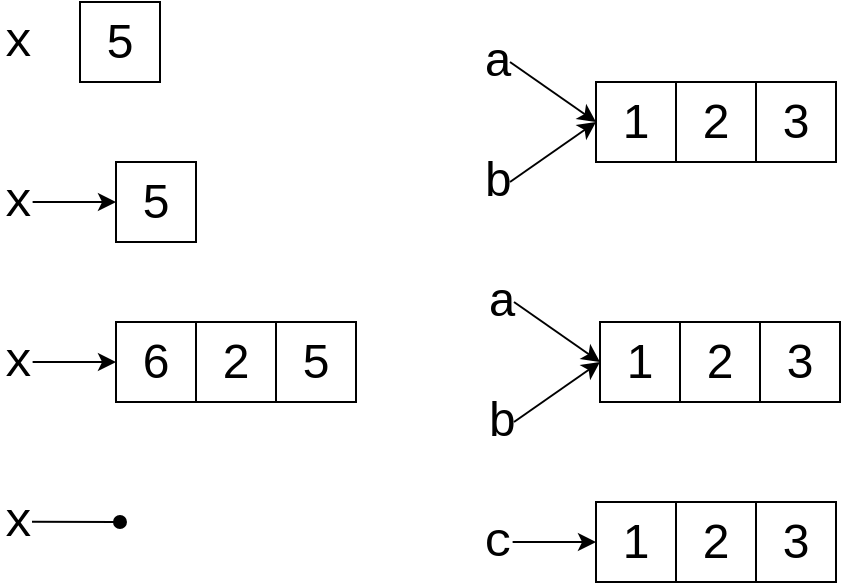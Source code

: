 <mxfile version="24.7.8">
  <diagram name="Page-1" id="ZNFxOjxP5cYbFs4iC51F">
    <mxGraphModel dx="985" dy="917" grid="1" gridSize="10" guides="1" tooltips="1" connect="1" arrows="1" fold="1" page="1" pageScale="1" pageWidth="850" pageHeight="1100" math="0" shadow="0">
      <root>
        <mxCell id="0" />
        <mxCell id="1" parent="0" />
        <mxCell id="dOWbaqf8AtoHvRZ55A_9-10" value="" style="endArrow=oval;html=1;rounded=0;strokeColor=default;entryX=0.857;entryY=0.5;entryDx=0;entryDy=0;endFill=1;entryPerimeter=0;" parent="1" target="G9SRQUJ1ZkAxIyxl74F2-48" edge="1">
          <mxGeometry width="50" height="50" relative="1" as="geometry">
            <mxPoint x="56" y="299.83" as="sourcePoint" />
            <mxPoint x="116" y="299.83" as="targetPoint" />
            <Array as="points" />
          </mxGeometry>
        </mxCell>
        <mxCell id="G9SRQUJ1ZkAxIyxl74F2-2" value="5" style="whiteSpace=wrap;html=1;aspect=fixed;fontSize=24;" parent="1" vertex="1">
          <mxGeometry x="80" y="40" width="40" height="40" as="geometry" />
        </mxCell>
        <mxCell id="G9SRQUJ1ZkAxIyxl74F2-3" value="&lt;font face=&quot;Courier New&quot;&gt;x&lt;/font&gt;" style="whiteSpace=wrap;html=1;fontSize=24;align=left;fillColor=none;strokeColor=none;" parent="1" vertex="1">
          <mxGeometry x="40" y="40" width="70" height="40" as="geometry" />
        </mxCell>
        <mxCell id="G9SRQUJ1ZkAxIyxl74F2-12" value="5" style="whiteSpace=wrap;html=1;aspect=fixed;fontSize=24;" parent="1" vertex="1">
          <mxGeometry x="98" y="120" width="40" height="40" as="geometry" />
        </mxCell>
        <mxCell id="G9SRQUJ1ZkAxIyxl74F2-13" value="&lt;font face=&quot;Courier New&quot;&gt;x&lt;/font&gt;" style="whiteSpace=wrap;html=1;fontSize=24;align=left;fillColor=none;strokeColor=none;" parent="1" vertex="1">
          <mxGeometry x="40" y="120" width="70" height="40" as="geometry" />
        </mxCell>
        <mxCell id="G9SRQUJ1ZkAxIyxl74F2-14" value="" style="endArrow=classic;html=1;rounded=0;exitX=0.833;exitY=0.5;exitDx=0;exitDy=0;exitPerimeter=0;strokeColor=default;entryX=0;entryY=0.5;entryDx=0;entryDy=0;" parent="1" target="G9SRQUJ1ZkAxIyxl74F2-12" edge="1">
          <mxGeometry width="50" height="50" relative="1" as="geometry">
            <mxPoint x="56.31" y="140" as="sourcePoint" />
            <mxPoint x="78" y="140" as="targetPoint" />
            <Array as="points" />
          </mxGeometry>
        </mxCell>
        <mxCell id="G9SRQUJ1ZkAxIyxl74F2-15" value="6" style="whiteSpace=wrap;html=1;aspect=fixed;fontSize=24;" parent="1" vertex="1">
          <mxGeometry x="98" y="200" width="40" height="40" as="geometry" />
        </mxCell>
        <mxCell id="G9SRQUJ1ZkAxIyxl74F2-16" value="&lt;font face=&quot;Courier New&quot;&gt;x&lt;/font&gt;" style="whiteSpace=wrap;html=1;fontSize=24;align=left;fillColor=none;strokeColor=none;" parent="1" vertex="1">
          <mxGeometry x="40" y="200" width="70" height="40" as="geometry" />
        </mxCell>
        <mxCell id="G9SRQUJ1ZkAxIyxl74F2-17" value="" style="endArrow=classic;html=1;rounded=0;exitX=0.833;exitY=0.5;exitDx=0;exitDy=0;exitPerimeter=0;strokeColor=default;entryX=0;entryY=0.5;entryDx=0;entryDy=0;" parent="1" target="G9SRQUJ1ZkAxIyxl74F2-15" edge="1">
          <mxGeometry width="50" height="50" relative="1" as="geometry">
            <mxPoint x="56.31" y="220" as="sourcePoint" />
            <mxPoint x="78" y="220" as="targetPoint" />
            <Array as="points" />
          </mxGeometry>
        </mxCell>
        <mxCell id="G9SRQUJ1ZkAxIyxl74F2-18" value="2" style="whiteSpace=wrap;html=1;aspect=fixed;fontSize=24;" parent="1" vertex="1">
          <mxGeometry x="138" y="200" width="40" height="40" as="geometry" />
        </mxCell>
        <mxCell id="G9SRQUJ1ZkAxIyxl74F2-19" value="5" style="whiteSpace=wrap;html=1;aspect=fixed;fontSize=24;" parent="1" vertex="1">
          <mxGeometry x="178" y="200" width="40" height="40" as="geometry" />
        </mxCell>
        <mxCell id="G9SRQUJ1ZkAxIyxl74F2-20" value="1" style="whiteSpace=wrap;html=1;aspect=fixed;fontSize=24;" parent="1" vertex="1">
          <mxGeometry x="338" y="80" width="40" height="40" as="geometry" />
        </mxCell>
        <mxCell id="G9SRQUJ1ZkAxIyxl74F2-21" value="&lt;font face=&quot;Courier New&quot;&gt;a&lt;/font&gt;" style="whiteSpace=wrap;html=1;fontSize=24;align=left;fillColor=none;strokeColor=none;" parent="1" vertex="1">
          <mxGeometry x="280" y="50" width="70" height="40" as="geometry" />
        </mxCell>
        <mxCell id="G9SRQUJ1ZkAxIyxl74F2-22" value="" style="endArrow=classic;html=1;rounded=0;strokeColor=default;entryX=0;entryY=0.5;entryDx=0;entryDy=0;exitX=1;exitY=0.5;exitDx=0;exitDy=0;" parent="1" target="G9SRQUJ1ZkAxIyxl74F2-20" edge="1">
          <mxGeometry width="50" height="50" relative="1" as="geometry">
            <mxPoint x="295" y="70" as="sourcePoint" />
            <mxPoint x="318" y="100" as="targetPoint" />
            <Array as="points" />
          </mxGeometry>
        </mxCell>
        <mxCell id="G9SRQUJ1ZkAxIyxl74F2-23" value="2" style="whiteSpace=wrap;html=1;aspect=fixed;fontSize=24;" parent="1" vertex="1">
          <mxGeometry x="378" y="80" width="40" height="40" as="geometry" />
        </mxCell>
        <mxCell id="G9SRQUJ1ZkAxIyxl74F2-24" value="3" style="whiteSpace=wrap;html=1;aspect=fixed;fontSize=24;" parent="1" vertex="1">
          <mxGeometry x="418" y="80" width="40" height="40" as="geometry" />
        </mxCell>
        <mxCell id="G9SRQUJ1ZkAxIyxl74F2-25" value="&lt;font face=&quot;Courier New&quot;&gt;b&lt;/font&gt;" style="whiteSpace=wrap;html=1;fontSize=24;align=left;fillColor=none;strokeColor=none;" parent="1" vertex="1">
          <mxGeometry x="280" y="110" width="70" height="40" as="geometry" />
        </mxCell>
        <mxCell id="G9SRQUJ1ZkAxIyxl74F2-29" value="" style="endArrow=classic;html=1;rounded=0;strokeColor=default;entryX=0;entryY=0.5;entryDx=0;entryDy=0;exitX=1;exitY=0.5;exitDx=0;exitDy=0;" parent="1" target="G9SRQUJ1ZkAxIyxl74F2-20" edge="1">
          <mxGeometry width="50" height="50" relative="1" as="geometry">
            <mxPoint x="295" y="130" as="sourcePoint" />
            <mxPoint x="348" y="110" as="targetPoint" />
            <Array as="points" />
          </mxGeometry>
        </mxCell>
        <mxCell id="G9SRQUJ1ZkAxIyxl74F2-34" value="1" style="whiteSpace=wrap;html=1;aspect=fixed;fontSize=24;" parent="1" vertex="1">
          <mxGeometry x="340" y="200" width="40" height="40" as="geometry" />
        </mxCell>
        <mxCell id="G9SRQUJ1ZkAxIyxl74F2-35" value="&lt;font face=&quot;Courier New&quot;&gt;a&lt;/font&gt;" style="whiteSpace=wrap;html=1;fontSize=24;align=left;fillColor=none;strokeColor=none;" parent="1" vertex="1">
          <mxGeometry x="282" y="170" width="70" height="40" as="geometry" />
        </mxCell>
        <mxCell id="G9SRQUJ1ZkAxIyxl74F2-36" value="" style="endArrow=classic;html=1;rounded=0;strokeColor=default;entryX=0;entryY=0.5;entryDx=0;entryDy=0;exitX=1;exitY=0.5;exitDx=0;exitDy=0;" parent="1" target="G9SRQUJ1ZkAxIyxl74F2-34" edge="1">
          <mxGeometry width="50" height="50" relative="1" as="geometry">
            <mxPoint x="297" y="190" as="sourcePoint" />
            <mxPoint x="320" y="220" as="targetPoint" />
            <Array as="points" />
          </mxGeometry>
        </mxCell>
        <mxCell id="G9SRQUJ1ZkAxIyxl74F2-37" value="2" style="whiteSpace=wrap;html=1;aspect=fixed;fontSize=24;" parent="1" vertex="1">
          <mxGeometry x="380" y="200" width="40" height="40" as="geometry" />
        </mxCell>
        <mxCell id="G9SRQUJ1ZkAxIyxl74F2-38" value="3" style="whiteSpace=wrap;html=1;aspect=fixed;fontSize=24;" parent="1" vertex="1">
          <mxGeometry x="420" y="200" width="40" height="40" as="geometry" />
        </mxCell>
        <mxCell id="G9SRQUJ1ZkAxIyxl74F2-39" value="&lt;font face=&quot;Courier New&quot;&gt;b&lt;/font&gt;" style="whiteSpace=wrap;html=1;fontSize=24;align=left;fillColor=none;strokeColor=none;" parent="1" vertex="1">
          <mxGeometry x="282" y="230" width="70" height="40" as="geometry" />
        </mxCell>
        <mxCell id="G9SRQUJ1ZkAxIyxl74F2-40" value="" style="endArrow=classic;html=1;rounded=0;strokeColor=default;entryX=0;entryY=0.5;entryDx=0;entryDy=0;exitX=1;exitY=0.5;exitDx=0;exitDy=0;" parent="1" target="G9SRQUJ1ZkAxIyxl74F2-34" edge="1">
          <mxGeometry width="50" height="50" relative="1" as="geometry">
            <mxPoint x="297" y="250" as="sourcePoint" />
            <mxPoint x="350" y="230" as="targetPoint" />
            <Array as="points" />
          </mxGeometry>
        </mxCell>
        <mxCell id="G9SRQUJ1ZkAxIyxl74F2-41" value="1" style="whiteSpace=wrap;html=1;aspect=fixed;fontSize=24;" parent="1" vertex="1">
          <mxGeometry x="338" y="290" width="40" height="40" as="geometry" />
        </mxCell>
        <mxCell id="G9SRQUJ1ZkAxIyxl74F2-42" value="&lt;font face=&quot;Courier New&quot;&gt;c&lt;/font&gt;" style="whiteSpace=wrap;html=1;fontSize=24;align=left;fillColor=none;strokeColor=none;" parent="1" vertex="1">
          <mxGeometry x="280" y="290" width="70" height="40" as="geometry" />
        </mxCell>
        <mxCell id="G9SRQUJ1ZkAxIyxl74F2-43" value="" style="endArrow=classic;html=1;rounded=0;exitX=0.833;exitY=0.5;exitDx=0;exitDy=0;exitPerimeter=0;strokeColor=default;entryX=0;entryY=0.5;entryDx=0;entryDy=0;" parent="1" target="G9SRQUJ1ZkAxIyxl74F2-41" edge="1">
          <mxGeometry width="50" height="50" relative="1" as="geometry">
            <mxPoint x="296.31" y="310" as="sourcePoint" />
            <mxPoint x="318" y="310" as="targetPoint" />
            <Array as="points" />
          </mxGeometry>
        </mxCell>
        <mxCell id="G9SRQUJ1ZkAxIyxl74F2-44" value="2" style="whiteSpace=wrap;html=1;aspect=fixed;fontSize=24;" parent="1" vertex="1">
          <mxGeometry x="378" y="290" width="40" height="40" as="geometry" />
        </mxCell>
        <mxCell id="G9SRQUJ1ZkAxIyxl74F2-45" value="3" style="whiteSpace=wrap;html=1;aspect=fixed;fontSize=24;" parent="1" vertex="1">
          <mxGeometry x="418" y="290" width="40" height="40" as="geometry" />
        </mxCell>
        <mxCell id="G9SRQUJ1ZkAxIyxl74F2-48" value="&lt;font face=&quot;Courier New&quot;&gt;x&lt;/font&gt;" style="whiteSpace=wrap;html=1;fontSize=24;align=left;fillColor=none;strokeColor=none;" parent="1" vertex="1">
          <mxGeometry x="40" y="280" width="70" height="40" as="geometry" />
        </mxCell>
      </root>
    </mxGraphModel>
  </diagram>
</mxfile>
